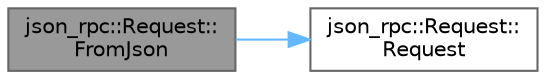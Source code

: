 digraph "json_rpc::Request::FromJson"
{
 // LATEX_PDF_SIZE
  bgcolor="transparent";
  edge [fontname=Helvetica,fontsize=10,labelfontname=Helvetica,labelfontsize=10];
  node [fontname=Helvetica,fontsize=10,shape=box,height=0.2,width=0.4];
  rankdir="LR";
  Node1 [id="Node000001",label="json_rpc::Request::\lFromJson",height=0.2,width=0.4,color="gray40", fillcolor="grey60", style="filled", fontcolor="black",tooltip="Creates a Request object from a JSON object."];
  Node1 -> Node2 [id="edge1_Node000001_Node000002",color="steelblue1",style="solid",tooltip=" "];
  Node2 [id="Node000002",label="json_rpc::Request::\lRequest",height=0.2,width=0.4,color="grey40", fillcolor="white", style="filled",URL="$classjson__rpc_1_1Request.html#a8b7e634bbd80d6fd18c01f956bc5fd87",tooltip="Constructs a Request object."];
}
